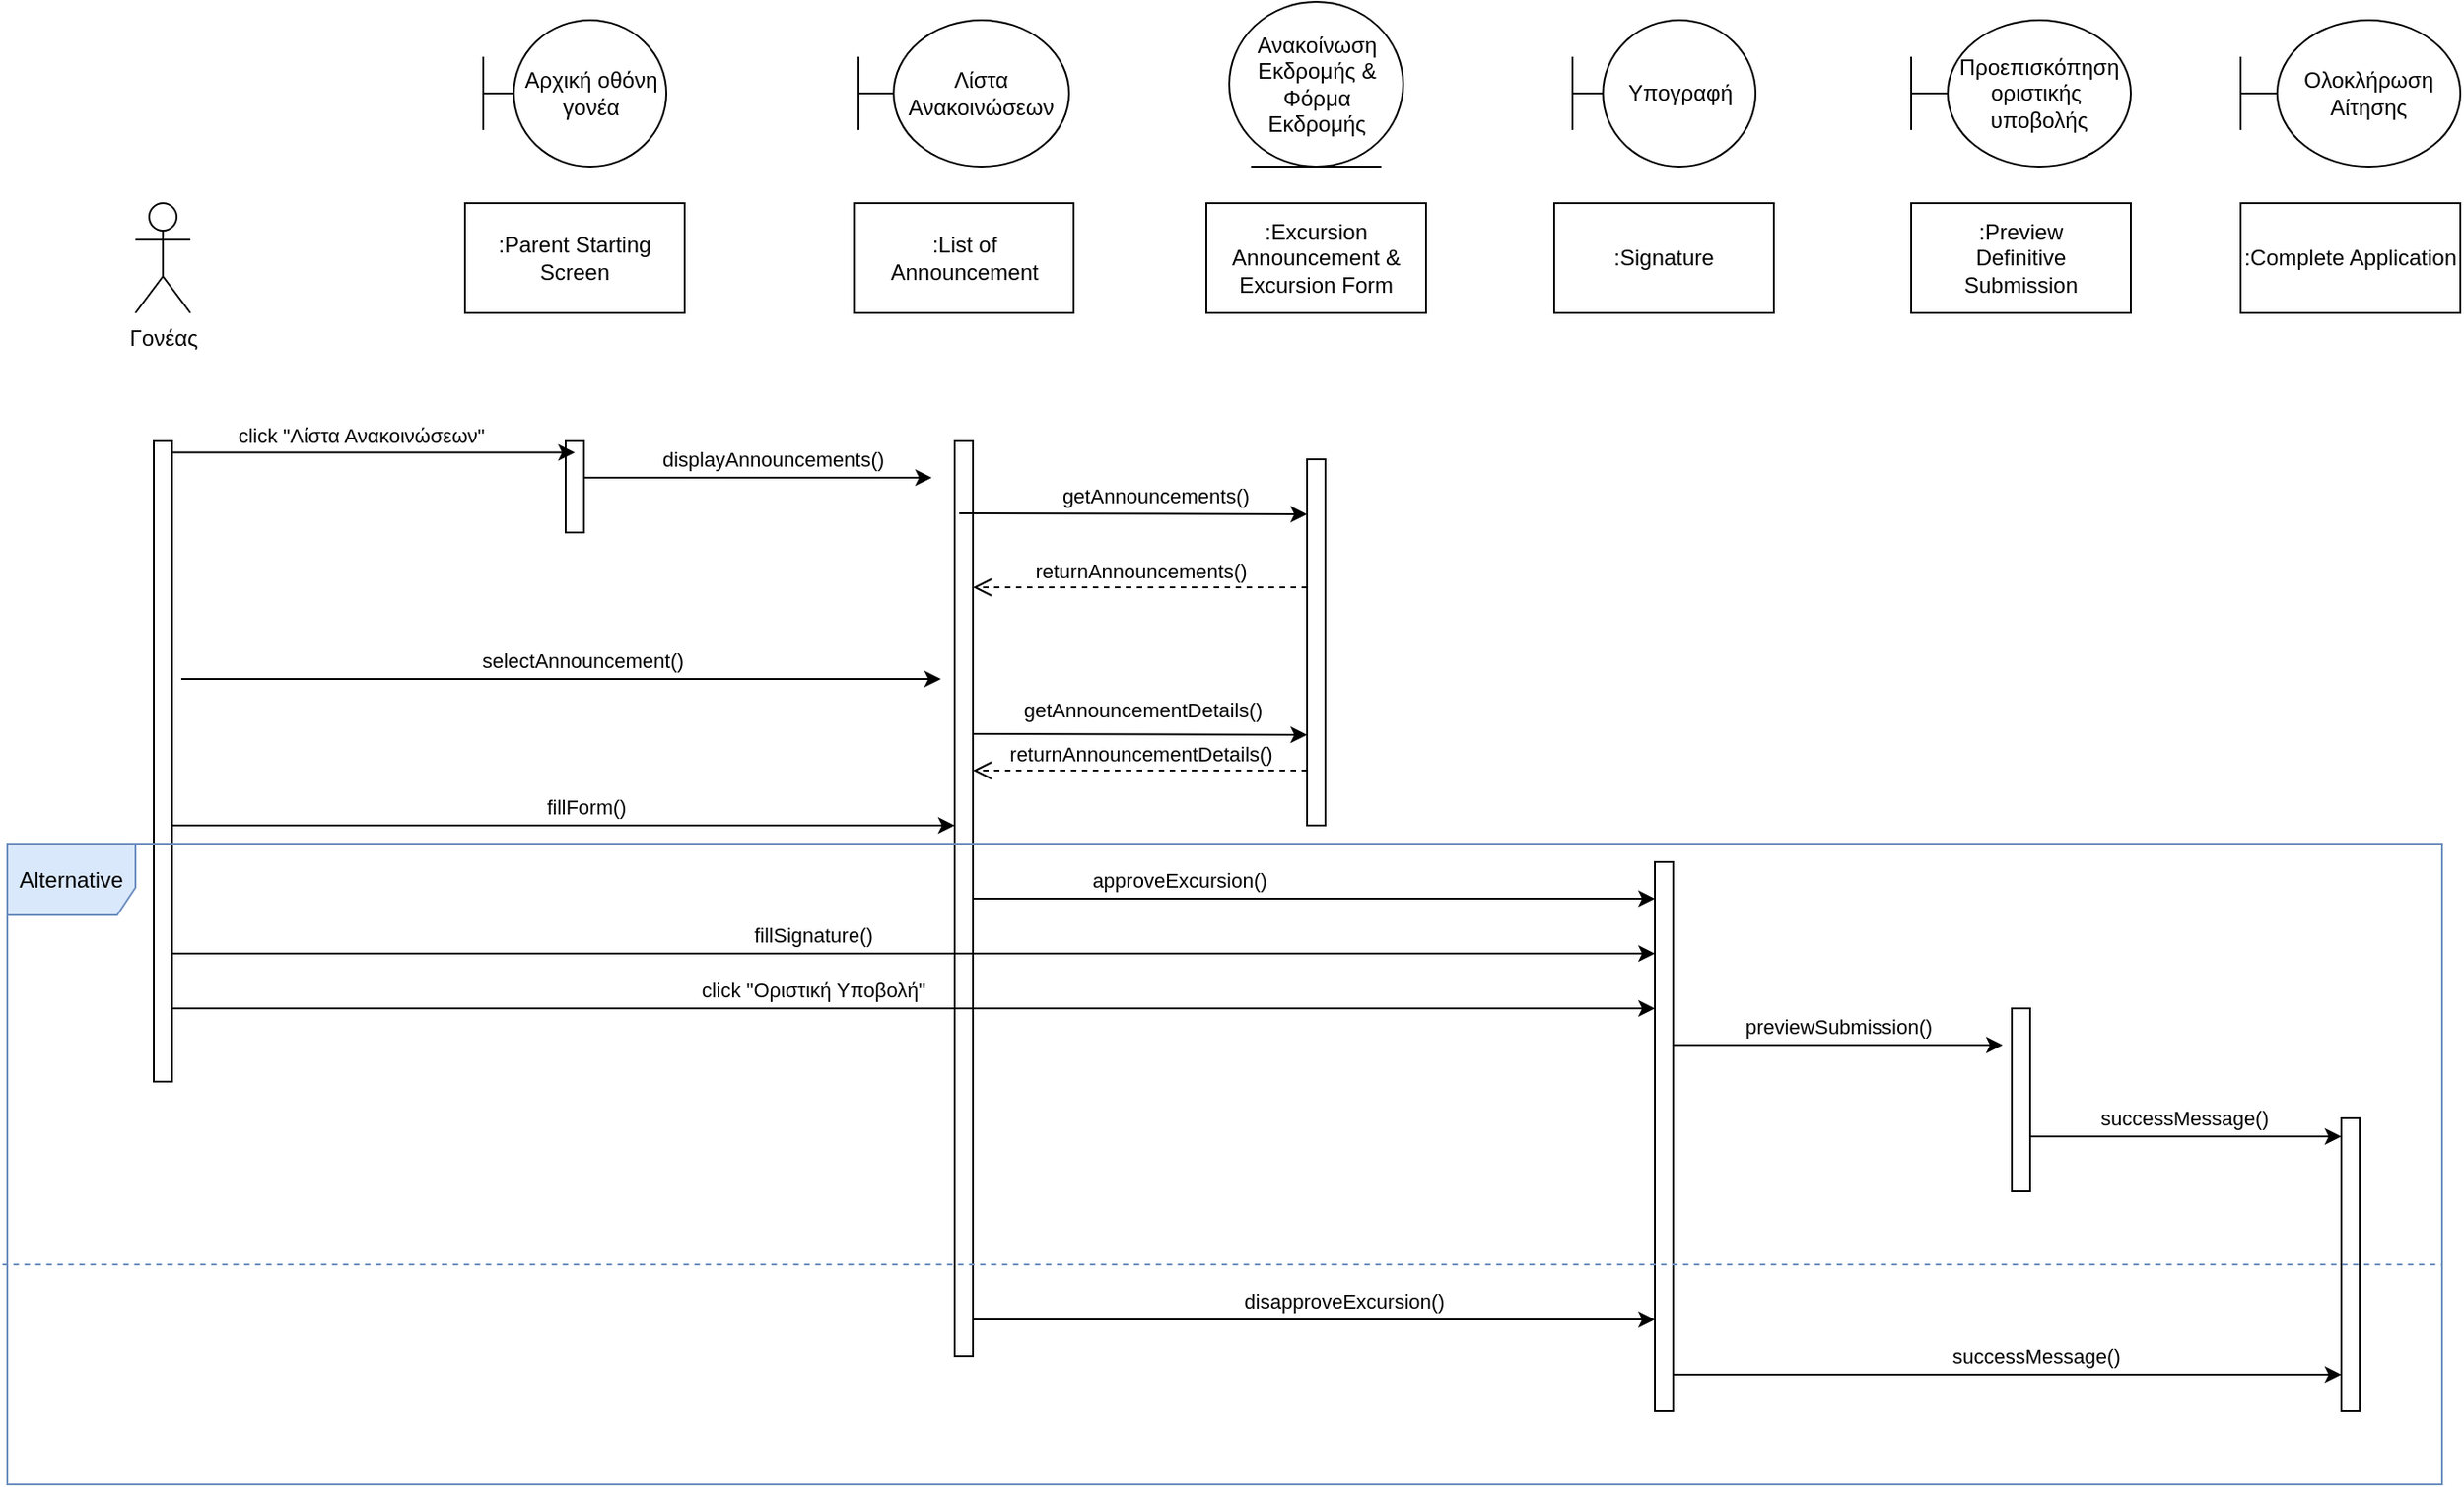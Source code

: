 <mxfile version="21.2.9" type="device">
  <diagram name="Σελίδα-1" id="IkXULnk3OxDvll1P9qNh">
    <mxGraphModel dx="3088" dy="1957" grid="1" gridSize="10" guides="1" tooltips="1" connect="1" arrows="1" fold="1" page="1" pageScale="1" pageWidth="1654" pageHeight="1169" math="0" shadow="0">
      <root>
        <mxCell id="0" />
        <mxCell id="1" parent="0" />
        <mxCell id="sq7qHjj1zZWs6wyswx_A-1" value="Γονέας" style="shape=umlActor;verticalLabelPosition=bottom;verticalAlign=top;html=1;" parent="1" vertex="1">
          <mxGeometry x="-1550" y="-1010" width="30" height="60" as="geometry" />
        </mxCell>
        <mxCell id="sq7qHjj1zZWs6wyswx_A-2" value="" style="html=1;points=[];perimeter=orthogonalPerimeter;outlineConnect=0;targetShapes=umlLifeline;portConstraint=eastwest;newEdgeStyle={&quot;edgeStyle&quot;:&quot;elbowEdgeStyle&quot;,&quot;elbow&quot;:&quot;vertical&quot;,&quot;curved&quot;:0,&quot;rounded&quot;:0};" parent="1" vertex="1">
          <mxGeometry x="-1540" y="-880" width="10" height="350" as="geometry" />
        </mxCell>
        <mxCell id="sq7qHjj1zZWs6wyswx_A-3" value="Λίστα Ανακοινώσεων" style="shape=umlBoundary;whiteSpace=wrap;html=1;" parent="1" vertex="1">
          <mxGeometry x="-1155" y="-1110" width="115" height="80" as="geometry" />
        </mxCell>
        <mxCell id="sq7qHjj1zZWs6wyswx_A-4" value=":Parent Starting Screen" style="rounded=0;whiteSpace=wrap;html=1;" parent="1" vertex="1">
          <mxGeometry x="-1370" y="-1010" width="120" height="60" as="geometry" />
        </mxCell>
        <mxCell id="sq7qHjj1zZWs6wyswx_A-5" value="Αρχική οθόνη γονέα" style="shape=umlBoundary;whiteSpace=wrap;html=1;" parent="1" vertex="1">
          <mxGeometry x="-1360" y="-1110" width="100" height="80" as="geometry" />
        </mxCell>
        <mxCell id="sq7qHjj1zZWs6wyswx_A-6" value=":List of Announcement" style="rounded=0;whiteSpace=wrap;html=1;" parent="1" vertex="1">
          <mxGeometry x="-1157.5" y="-1010" width="120" height="60" as="geometry" />
        </mxCell>
        <mxCell id="sq7qHjj1zZWs6wyswx_A-7" value="Υπογραφή" style="shape=umlBoundary;whiteSpace=wrap;html=1;" parent="1" vertex="1">
          <mxGeometry x="-765" y="-1110" width="100" height="80" as="geometry" />
        </mxCell>
        <mxCell id="sq7qHjj1zZWs6wyswx_A-8" value="" style="html=1;points=[];perimeter=orthogonalPerimeter;outlineConnect=0;targetShapes=umlLifeline;portConstraint=eastwest;newEdgeStyle={&quot;edgeStyle&quot;:&quot;elbowEdgeStyle&quot;,&quot;elbow&quot;:&quot;vertical&quot;,&quot;curved&quot;:0,&quot;rounded&quot;:0};" parent="1" vertex="1">
          <mxGeometry x="-1315" y="-880" width="10" height="50" as="geometry" />
        </mxCell>
        <mxCell id="sq7qHjj1zZWs6wyswx_A-11" value="" style="html=1;points=[];perimeter=orthogonalPerimeter;outlineConnect=0;targetShapes=umlLifeline;portConstraint=eastwest;newEdgeStyle={&quot;edgeStyle&quot;:&quot;elbowEdgeStyle&quot;,&quot;elbow&quot;:&quot;vertical&quot;,&quot;curved&quot;:0,&quot;rounded&quot;:0};" parent="1" vertex="1">
          <mxGeometry x="-1102.5" y="-880" width="10" height="500" as="geometry" />
        </mxCell>
        <mxCell id="sq7qHjj1zZWs6wyswx_A-12" value="" style="endArrow=classic;html=1;rounded=0;entryX=0.5;entryY=0.125;entryDx=0;entryDy=0;entryPerimeter=0;" parent="1" source="sq7qHjj1zZWs6wyswx_A-2" target="sq7qHjj1zZWs6wyswx_A-8" edge="1">
          <mxGeometry width="50" height="50" relative="1" as="geometry">
            <mxPoint x="-1500" y="-850" as="sourcePoint" />
            <mxPoint x="-1440" y="-880" as="targetPoint" />
          </mxGeometry>
        </mxCell>
        <mxCell id="sq7qHjj1zZWs6wyswx_A-13" value="click &quot;Λίστα Ανακοινώσεων&quot;" style="edgeLabel;html=1;align=center;verticalAlign=middle;resizable=0;points=[];" parent="sq7qHjj1zZWs6wyswx_A-12" vertex="1" connectable="0">
          <mxGeometry x="0.187" y="-2" relative="1" as="geometry">
            <mxPoint x="-28" y="-12" as="offset" />
          </mxGeometry>
        </mxCell>
        <mxCell id="sq7qHjj1zZWs6wyswx_A-14" value="" style="html=1;points=[];perimeter=orthogonalPerimeter;outlineConnect=0;targetShapes=umlLifeline;portConstraint=eastwest;newEdgeStyle={&quot;edgeStyle&quot;:&quot;elbowEdgeStyle&quot;,&quot;elbow&quot;:&quot;vertical&quot;,&quot;curved&quot;:0,&quot;rounded&quot;:0};" parent="1" vertex="1">
          <mxGeometry x="-910" y="-870" width="10" height="200" as="geometry" />
        </mxCell>
        <mxCell id="sq7qHjj1zZWs6wyswx_A-15" value="" style="endArrow=classic;html=1;rounded=0;" parent="1" edge="1">
          <mxGeometry width="50" height="50" relative="1" as="geometry">
            <mxPoint x="-1305" y="-860" as="sourcePoint" />
            <mxPoint x="-1115" y="-860" as="targetPoint" />
          </mxGeometry>
        </mxCell>
        <mxCell id="sq7qHjj1zZWs6wyswx_A-16" value="displayAnnouncements()" style="edgeLabel;html=1;align=center;verticalAlign=middle;resizable=0;points=[];" parent="sq7qHjj1zZWs6wyswx_A-15" vertex="1" connectable="0">
          <mxGeometry x="0.259" y="3" relative="1" as="geometry">
            <mxPoint x="-17" y="-7" as="offset" />
          </mxGeometry>
        </mxCell>
        <mxCell id="sq7qHjj1zZWs6wyswx_A-17" value="" style="endArrow=classic;html=1;rounded=0;" parent="1" edge="1">
          <mxGeometry width="50" height="50" relative="1" as="geometry">
            <mxPoint x="-1100" y="-840.5" as="sourcePoint" />
            <mxPoint x="-910" y="-840" as="targetPoint" />
          </mxGeometry>
        </mxCell>
        <mxCell id="sq7qHjj1zZWs6wyswx_A-18" value="getAnnouncements()" style="edgeLabel;html=1;align=center;verticalAlign=middle;resizable=0;points=[];" parent="sq7qHjj1zZWs6wyswx_A-17" vertex="1" connectable="0">
          <mxGeometry x="0.344" relative="1" as="geometry">
            <mxPoint x="-21" y="-10" as="offset" />
          </mxGeometry>
        </mxCell>
        <mxCell id="sq7qHjj1zZWs6wyswx_A-19" value=":Excursion Announcement &amp;amp; Excursion Form" style="rounded=0;whiteSpace=wrap;html=1;" parent="1" vertex="1">
          <mxGeometry x="-965" y="-1010" width="120" height="60" as="geometry" />
        </mxCell>
        <mxCell id="sq7qHjj1zZWs6wyswx_A-20" value="returnAnnouncements()" style="html=1;verticalAlign=bottom;endArrow=open;dashed=1;endSize=8;edgeStyle=elbowEdgeStyle;elbow=vertical;curved=0;rounded=0;" parent="1" edge="1">
          <mxGeometry relative="1" as="geometry">
            <mxPoint x="-910" y="-800" as="sourcePoint" />
            <mxPoint x="-1092.5" y="-800" as="targetPoint" />
          </mxGeometry>
        </mxCell>
        <mxCell id="sq7qHjj1zZWs6wyswx_A-21" value="" style="endArrow=classic;html=1;rounded=0;" parent="1" edge="1">
          <mxGeometry width="50" height="50" relative="1" as="geometry">
            <mxPoint x="-1525" y="-750" as="sourcePoint" />
            <mxPoint x="-1110" y="-750" as="targetPoint" />
          </mxGeometry>
        </mxCell>
        <mxCell id="sq7qHjj1zZWs6wyswx_A-22" value="selectAnnouncement()" style="edgeLabel;html=1;align=center;verticalAlign=middle;resizable=0;points=[];" parent="sq7qHjj1zZWs6wyswx_A-21" vertex="1" connectable="0">
          <mxGeometry x="0.187" y="-2" relative="1" as="geometry">
            <mxPoint x="-28" y="-12" as="offset" />
          </mxGeometry>
        </mxCell>
        <mxCell id="sq7qHjj1zZWs6wyswx_A-23" value="" style="html=1;points=[];perimeter=orthogonalPerimeter;outlineConnect=0;targetShapes=umlLifeline;portConstraint=eastwest;newEdgeStyle={&quot;edgeStyle&quot;:&quot;elbowEdgeStyle&quot;,&quot;elbow&quot;:&quot;vertical&quot;,&quot;curved&quot;:0,&quot;rounded&quot;:0};" parent="1" vertex="1">
          <mxGeometry x="-720" y="-650" width="10" height="300" as="geometry" />
        </mxCell>
        <mxCell id="sq7qHjj1zZWs6wyswx_A-24" value="" style="endArrow=classic;html=1;rounded=0;" parent="1" edge="1">
          <mxGeometry width="50" height="50" relative="1" as="geometry">
            <mxPoint x="-1092.5" y="-720" as="sourcePoint" />
            <mxPoint x="-910" y="-719.5" as="targetPoint" />
          </mxGeometry>
        </mxCell>
        <mxCell id="sq7qHjj1zZWs6wyswx_A-25" value="getAnnouncementDetails()" style="edgeLabel;html=1;align=center;verticalAlign=middle;resizable=0;points=[];" parent="sq7qHjj1zZWs6wyswx_A-24" vertex="1" connectable="0">
          <mxGeometry x="0.292" relative="1" as="geometry">
            <mxPoint x="-26" y="-14" as="offset" />
          </mxGeometry>
        </mxCell>
        <mxCell id="sq7qHjj1zZWs6wyswx_A-26" value="" style="endArrow=classic;html=1;rounded=0;" parent="1" edge="1" target="sq7qHjj1zZWs6wyswx_A-23" source="sq7qHjj1zZWs6wyswx_A-11">
          <mxGeometry width="50" height="50" relative="1" as="geometry">
            <mxPoint x="-900" y="-640" as="sourcePoint" />
            <mxPoint x="-720" y="-640" as="targetPoint" />
            <Array as="points">
              <mxPoint x="-840" y="-630" />
            </Array>
          </mxGeometry>
        </mxCell>
        <mxCell id="sq7qHjj1zZWs6wyswx_A-27" value="approveExcursion()" style="edgeLabel;html=1;align=center;verticalAlign=middle;resizable=0;points=[];" parent="sq7qHjj1zZWs6wyswx_A-26" vertex="1" connectable="0">
          <mxGeometry x="0.166" y="4" relative="1" as="geometry">
            <mxPoint x="-105" y="-6" as="offset" />
          </mxGeometry>
        </mxCell>
        <mxCell id="sq7qHjj1zZWs6wyswx_A-28" value=":Signature" style="rounded=0;whiteSpace=wrap;html=1;" parent="1" vertex="1">
          <mxGeometry x="-775" y="-1010" width="120" height="60" as="geometry" />
        </mxCell>
        <mxCell id="sq7qHjj1zZWs6wyswx_A-32" value="Ανακοίνωση Εκδρομής &amp;amp; Φόρμα Εκδρομής" style="ellipse;shape=umlEntity;whiteSpace=wrap;html=1;" parent="1" vertex="1">
          <mxGeometry x="-952.5" y="-1120" width="95" height="90" as="geometry" />
        </mxCell>
        <mxCell id="sq7qHjj1zZWs6wyswx_A-39" value="" style="endArrow=classic;html=1;rounded=0;" parent="1" target="sq7qHjj1zZWs6wyswx_A-11" edge="1" source="sq7qHjj1zZWs6wyswx_A-2">
          <mxGeometry width="50" height="50" relative="1" as="geometry">
            <mxPoint x="-1530" y="-680" as="sourcePoint" />
            <mxPoint x="-1110" y="-680" as="targetPoint" />
            <Array as="points">
              <mxPoint x="-1170" y="-670" />
            </Array>
          </mxGeometry>
        </mxCell>
        <mxCell id="sq7qHjj1zZWs6wyswx_A-40" value="fillForm()" style="edgeLabel;html=1;align=center;verticalAlign=middle;resizable=0;points=[];" parent="sq7qHjj1zZWs6wyswx_A-39" vertex="1" connectable="0">
          <mxGeometry x="0.187" y="-2" relative="1" as="geometry">
            <mxPoint x="-28" y="-12" as="offset" />
          </mxGeometry>
        </mxCell>
        <mxCell id="sq7qHjj1zZWs6wyswx_A-54" value="Προεπισκόπηση&lt;br style=&quot;border-color: var(--border-color);&quot;&gt;οριστικής&amp;nbsp;&lt;br style=&quot;border-color: var(--border-color);&quot;&gt;υποβολής" style="shape=umlBoundary;whiteSpace=wrap;html=1;" parent="1" vertex="1">
          <mxGeometry x="-580" y="-1110" width="120" height="80" as="geometry" />
        </mxCell>
        <mxCell id="sq7qHjj1zZWs6wyswx_A-55" value=":Preview&lt;div&gt;Definitive&lt;/div&gt;&lt;div&gt;Submission&lt;/div&gt;" style="rounded=0;whiteSpace=wrap;html=1;" parent="1" vertex="1">
          <mxGeometry x="-580" y="-1010" width="120" height="60" as="geometry" />
        </mxCell>
        <mxCell id="sq7qHjj1zZWs6wyswx_A-56" value="" style="html=1;points=[];perimeter=orthogonalPerimeter;outlineConnect=0;targetShapes=umlLifeline;portConstraint=eastwest;newEdgeStyle={&quot;edgeStyle&quot;:&quot;elbowEdgeStyle&quot;,&quot;elbow&quot;:&quot;vertical&quot;,&quot;curved&quot;:0,&quot;rounded&quot;:0};" parent="1" vertex="1">
          <mxGeometry x="-525" y="-570" width="10" height="100" as="geometry" />
        </mxCell>
        <mxCell id="sq7qHjj1zZWs6wyswx_A-57" value="" style="endArrow=classic;html=1;rounded=0;" parent="1" edge="1">
          <mxGeometry width="50" height="50" relative="1" as="geometry">
            <mxPoint x="-710" y="-550" as="sourcePoint" />
            <mxPoint x="-530" y="-550" as="targetPoint" />
          </mxGeometry>
        </mxCell>
        <mxCell id="sq7qHjj1zZWs6wyswx_A-58" value="previewSubmission()" style="edgeLabel;html=1;align=center;verticalAlign=middle;resizable=0;points=[];" parent="sq7qHjj1zZWs6wyswx_A-57" vertex="1" connectable="0">
          <mxGeometry x="0.166" y="4" relative="1" as="geometry">
            <mxPoint x="-15" y="-6" as="offset" />
          </mxGeometry>
        </mxCell>
        <mxCell id="sq7qHjj1zZWs6wyswx_A-59" value="Ολοκλήρωση Αίτησης" style="shape=umlBoundary;whiteSpace=wrap;html=1;" parent="1" vertex="1">
          <mxGeometry x="-400" y="-1110" width="120" height="80" as="geometry" />
        </mxCell>
        <mxCell id="sq7qHjj1zZWs6wyswx_A-60" value=":Complete Application" style="rounded=0;whiteSpace=wrap;html=1;" parent="1" vertex="1">
          <mxGeometry x="-400" y="-1010" width="120" height="60" as="geometry" />
        </mxCell>
        <mxCell id="sq7qHjj1zZWs6wyswx_A-61" value="" style="html=1;points=[];perimeter=orthogonalPerimeter;outlineConnect=0;targetShapes=umlLifeline;portConstraint=eastwest;newEdgeStyle={&quot;edgeStyle&quot;:&quot;elbowEdgeStyle&quot;,&quot;elbow&quot;:&quot;vertical&quot;,&quot;curved&quot;:0,&quot;rounded&quot;:0};" parent="1" vertex="1">
          <mxGeometry x="-345" y="-510" width="10" height="160" as="geometry" />
        </mxCell>
        <mxCell id="sq7qHjj1zZWs6wyswx_A-62" value="" style="endArrow=classic;html=1;rounded=0;" parent="1" target="sq7qHjj1zZWs6wyswx_A-61" edge="1">
          <mxGeometry width="50" height="50" relative="1" as="geometry">
            <mxPoint x="-515" y="-500" as="sourcePoint" />
            <mxPoint x="-350" y="-500" as="targetPoint" />
          </mxGeometry>
        </mxCell>
        <mxCell id="sq7qHjj1zZWs6wyswx_A-63" value="successMessage()" style="edgeLabel;html=1;align=center;verticalAlign=middle;resizable=0;points=[];" parent="sq7qHjj1zZWs6wyswx_A-62" vertex="1" connectable="0">
          <mxGeometry x="0.166" y="4" relative="1" as="geometry">
            <mxPoint x="-15" y="-6" as="offset" />
          </mxGeometry>
        </mxCell>
        <mxCell id="sq7qHjj1zZWs6wyswx_A-67" value="Alternative" style="shape=umlFrame;whiteSpace=wrap;html=1;pointerEvents=0;fillColor=#dae8fc;strokeColor=#6c8ebf;width=70;height=39;" parent="1" vertex="1">
          <mxGeometry x="-1620" y="-660" width="1330" height="350" as="geometry" />
        </mxCell>
        <mxCell id="sq7qHjj1zZWs6wyswx_A-68" value="" style="endArrow=classic;html=1;rounded=0;" parent="1" edge="1" target="sq7qHjj1zZWs6wyswx_A-23" source="sq7qHjj1zZWs6wyswx_A-11">
          <mxGeometry width="50" height="50" relative="1" as="geometry">
            <mxPoint x="-900" y="-320" as="sourcePoint" />
            <mxPoint x="-720" y="-320" as="targetPoint" />
            <Array as="points">
              <mxPoint x="-950" y="-400" />
            </Array>
          </mxGeometry>
        </mxCell>
        <mxCell id="sq7qHjj1zZWs6wyswx_A-69" value="disapproveExcursion()" style="edgeLabel;html=1;align=center;verticalAlign=middle;resizable=0;points=[];" parent="sq7qHjj1zZWs6wyswx_A-68" vertex="1" connectable="0">
          <mxGeometry x="0.166" y="4" relative="1" as="geometry">
            <mxPoint x="-15" y="-6" as="offset" />
          </mxGeometry>
        </mxCell>
        <mxCell id="sq7qHjj1zZWs6wyswx_A-73" value="" style="endArrow=classic;html=1;rounded=0;" parent="1" target="sq7qHjj1zZWs6wyswx_A-61" edge="1" source="sq7qHjj1zZWs6wyswx_A-23">
          <mxGeometry width="50" height="50" relative="1" as="geometry">
            <mxPoint x="-710" y="-280" as="sourcePoint" />
            <mxPoint x="-540" y="-280" as="targetPoint" />
            <Array as="points">
              <mxPoint x="-610" y="-370" />
            </Array>
          </mxGeometry>
        </mxCell>
        <mxCell id="sq7qHjj1zZWs6wyswx_A-74" value="successMessage()" style="edgeLabel;html=1;align=center;verticalAlign=middle;resizable=0;points=[];" parent="sq7qHjj1zZWs6wyswx_A-73" vertex="1" connectable="0">
          <mxGeometry x="0.166" y="4" relative="1" as="geometry">
            <mxPoint x="-15" y="-6" as="offset" />
          </mxGeometry>
        </mxCell>
        <mxCell id="9zaYtA8jVrqZFNEuS3Qi-1" value="returnAnnouncementDetails()" style="html=1;verticalAlign=bottom;endArrow=open;dashed=1;endSize=8;edgeStyle=elbowEdgeStyle;elbow=vertical;curved=0;rounded=0;" edge="1" parent="1">
          <mxGeometry relative="1" as="geometry">
            <mxPoint x="-910" y="-700" as="sourcePoint" />
            <mxPoint x="-1092.5" y="-700" as="targetPoint" />
          </mxGeometry>
        </mxCell>
        <mxCell id="9zaYtA8jVrqZFNEuS3Qi-2" value="" style="endArrow=classic;html=1;rounded=0;" edge="1" parent="1">
          <mxGeometry width="50" height="50" relative="1" as="geometry">
            <mxPoint x="-1530" y="-600" as="sourcePoint" />
            <mxPoint x="-720" y="-600" as="targetPoint" />
            <Array as="points">
              <mxPoint x="-1160.5" y="-600" />
            </Array>
          </mxGeometry>
        </mxCell>
        <mxCell id="9zaYtA8jVrqZFNEuS3Qi-3" value="fillSignature()" style="edgeLabel;html=1;align=center;verticalAlign=middle;resizable=0;points=[];" vertex="1" connectable="0" parent="9zaYtA8jVrqZFNEuS3Qi-2">
          <mxGeometry x="0.187" y="-2" relative="1" as="geometry">
            <mxPoint x="-131" y="-12" as="offset" />
          </mxGeometry>
        </mxCell>
        <mxCell id="9zaYtA8jVrqZFNEuS3Qi-5" value="" style="endArrow=classic;html=1;rounded=0;" edge="1" parent="1">
          <mxGeometry width="50" height="50" relative="1" as="geometry">
            <mxPoint x="-1530" y="-570" as="sourcePoint" />
            <mxPoint x="-720" y="-570" as="targetPoint" />
            <Array as="points">
              <mxPoint x="-1160.5" y="-570" />
            </Array>
          </mxGeometry>
        </mxCell>
        <mxCell id="9zaYtA8jVrqZFNEuS3Qi-6" value="click &quot;Οριστική Υποβολή&quot;" style="edgeLabel;html=1;align=center;verticalAlign=middle;resizable=0;points=[];" vertex="1" connectable="0" parent="9zaYtA8jVrqZFNEuS3Qi-5">
          <mxGeometry x="0.187" y="-2" relative="1" as="geometry">
            <mxPoint x="-131" y="-12" as="offset" />
          </mxGeometry>
        </mxCell>
        <mxCell id="9zaYtA8jVrqZFNEuS3Qi-7" value="" style="endArrow=none;dashed=1;html=1;rounded=0;exitX=-0.002;exitY=0.657;exitDx=0;exitDy=0;exitPerimeter=0;fillColor=#dae8fc;strokeColor=#6c8ebf;" edge="1" parent="1" source="sq7qHjj1zZWs6wyswx_A-67">
          <mxGeometry width="50" height="50" relative="1" as="geometry">
            <mxPoint x="-1400" y="-420" as="sourcePoint" />
            <mxPoint x="-290" y="-430" as="targetPoint" />
          </mxGeometry>
        </mxCell>
      </root>
    </mxGraphModel>
  </diagram>
</mxfile>
